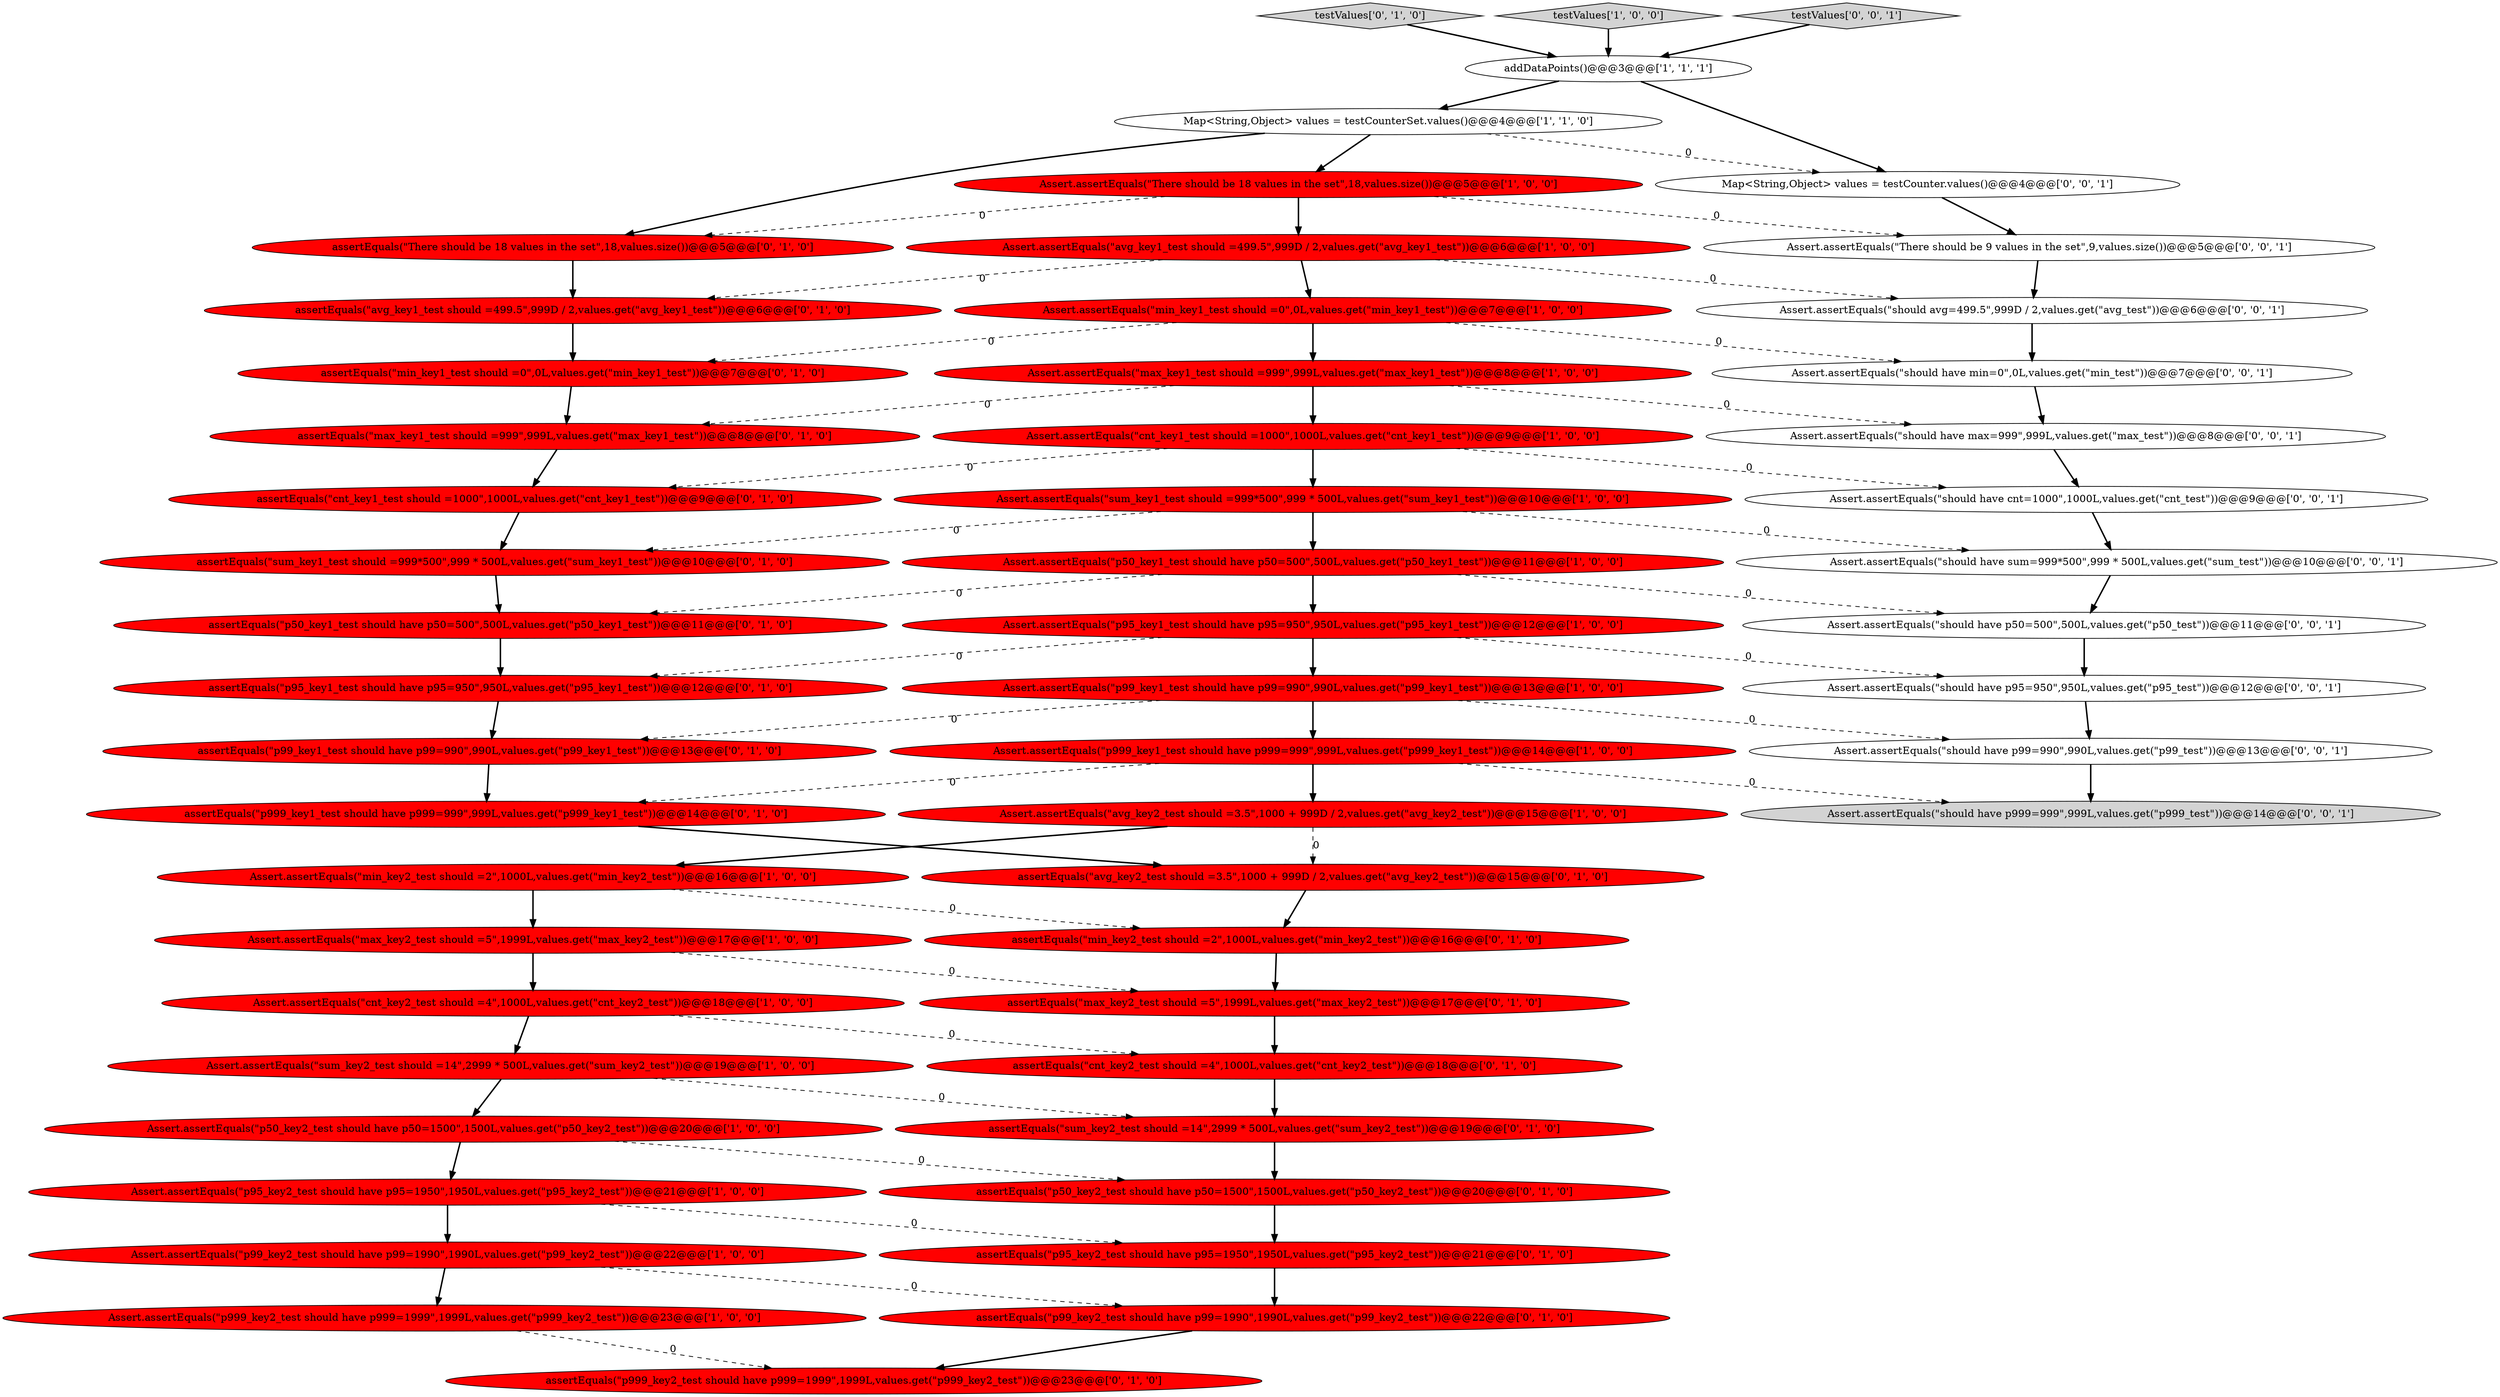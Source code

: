 digraph {
11 [style = filled, label = "addDataPoints()@@@3@@@['1', '1', '1']", fillcolor = white, shape = ellipse image = "AAA0AAABBB1BBB"];
41 [style = filled, label = "testValues['0', '1', '0']", fillcolor = lightgray, shape = diamond image = "AAA0AAABBB2BBB"];
6 [style = filled, label = "Assert.assertEquals(\"p999_key1_test should have p999=999\",999L,values.get(\"p999_key1_test\"))@@@14@@@['1', '0', '0']", fillcolor = red, shape = ellipse image = "AAA1AAABBB1BBB"];
16 [style = filled, label = "Assert.assertEquals(\"p50_key1_test should have p50=500\",500L,values.get(\"p50_key1_test\"))@@@11@@@['1', '0', '0']", fillcolor = red, shape = ellipse image = "AAA1AAABBB1BBB"];
19 [style = filled, label = "Assert.assertEquals(\"min_key1_test should =0\",0L,values.get(\"min_key1_test\"))@@@7@@@['1', '0', '0']", fillcolor = red, shape = ellipse image = "AAA1AAABBB1BBB"];
50 [style = filled, label = "Assert.assertEquals(\"should have cnt=1000\",1000L,values.get(\"cnt_test\"))@@@9@@@['0', '0', '1']", fillcolor = white, shape = ellipse image = "AAA0AAABBB3BBB"];
45 [style = filled, label = "Map<String,Object> values = testCounter.values()@@@4@@@['0', '0', '1']", fillcolor = white, shape = ellipse image = "AAA0AAABBB3BBB"];
34 [style = filled, label = "assertEquals(\"sum_key2_test should =14\",2999 * 500L,values.get(\"sum_key2_test\"))@@@19@@@['0', '1', '0']", fillcolor = red, shape = ellipse image = "AAA1AAABBB2BBB"];
29 [style = filled, label = "assertEquals(\"max_key2_test should =5\",1999L,values.get(\"max_key2_test\"))@@@17@@@['0', '1', '0']", fillcolor = red, shape = ellipse image = "AAA1AAABBB2BBB"];
49 [style = filled, label = "Assert.assertEquals(\"should have p999=999\",999L,values.get(\"p999_test\"))@@@14@@@['0', '0', '1']", fillcolor = lightgray, shape = ellipse image = "AAA0AAABBB3BBB"];
31 [style = filled, label = "assertEquals(\"p95_key2_test should have p95=1950\",1950L,values.get(\"p95_key2_test\"))@@@21@@@['0', '1', '0']", fillcolor = red, shape = ellipse image = "AAA1AAABBB2BBB"];
20 [style = filled, label = "Assert.assertEquals(\"sum_key2_test should =14\",2999 * 500L,values.get(\"sum_key2_test\"))@@@19@@@['1', '0', '0']", fillcolor = red, shape = ellipse image = "AAA1AAABBB1BBB"];
0 [style = filled, label = "Assert.assertEquals(\"cnt_key2_test should =4\",1000L,values.get(\"cnt_key2_test\"))@@@18@@@['1', '0', '0']", fillcolor = red, shape = ellipse image = "AAA1AAABBB1BBB"];
13 [style = filled, label = "testValues['1', '0', '0']", fillcolor = lightgray, shape = diamond image = "AAA0AAABBB1BBB"];
22 [style = filled, label = "assertEquals(\"max_key1_test should =999\",999L,values.get(\"max_key1_test\"))@@@8@@@['0', '1', '0']", fillcolor = red, shape = ellipse image = "AAA1AAABBB2BBB"];
8 [style = filled, label = "Assert.assertEquals(\"There should be 18 values in the set\",18,values.size())@@@5@@@['1', '0', '0']", fillcolor = red, shape = ellipse image = "AAA1AAABBB1BBB"];
28 [style = filled, label = "assertEquals(\"cnt_key1_test should =1000\",1000L,values.get(\"cnt_key1_test\"))@@@9@@@['0', '1', '0']", fillcolor = red, shape = ellipse image = "AAA1AAABBB2BBB"];
2 [style = filled, label = "Assert.assertEquals(\"cnt_key1_test should =1000\",1000L,values.get(\"cnt_key1_test\"))@@@9@@@['1', '0', '0']", fillcolor = red, shape = ellipse image = "AAA1AAABBB1BBB"];
12 [style = filled, label = "Assert.assertEquals(\"p50_key2_test should have p50=1500\",1500L,values.get(\"p50_key2_test\"))@@@20@@@['1', '0', '0']", fillcolor = red, shape = ellipse image = "AAA1AAABBB1BBB"];
30 [style = filled, label = "assertEquals(\"p50_key2_test should have p50=1500\",1500L,values.get(\"p50_key2_test\"))@@@20@@@['0', '1', '0']", fillcolor = red, shape = ellipse image = "AAA1AAABBB2BBB"];
25 [style = filled, label = "assertEquals(\"p50_key1_test should have p50=500\",500L,values.get(\"p50_key1_test\"))@@@11@@@['0', '1', '0']", fillcolor = red, shape = ellipse image = "AAA1AAABBB2BBB"];
47 [style = filled, label = "Assert.assertEquals(\"should have min=0\",0L,values.get(\"min_test\"))@@@7@@@['0', '0', '1']", fillcolor = white, shape = ellipse image = "AAA0AAABBB3BBB"];
10 [style = filled, label = "Assert.assertEquals(\"sum_key1_test should =999*500\",999 * 500L,values.get(\"sum_key1_test\"))@@@10@@@['1', '0', '0']", fillcolor = red, shape = ellipse image = "AAA1AAABBB1BBB"];
36 [style = filled, label = "assertEquals(\"min_key1_test should =0\",0L,values.get(\"min_key1_test\"))@@@7@@@['0', '1', '0']", fillcolor = red, shape = ellipse image = "AAA1AAABBB2BBB"];
43 [style = filled, label = "Assert.assertEquals(\"should have p95=950\",950L,values.get(\"p95_test\"))@@@12@@@['0', '0', '1']", fillcolor = white, shape = ellipse image = "AAA0AAABBB3BBB"];
21 [style = filled, label = "Assert.assertEquals(\"min_key2_test should =2\",1000L,values.get(\"min_key2_test\"))@@@16@@@['1', '0', '0']", fillcolor = red, shape = ellipse image = "AAA1AAABBB1BBB"];
27 [style = filled, label = "assertEquals(\"There should be 18 values in the set\",18,values.size())@@@5@@@['0', '1', '0']", fillcolor = red, shape = ellipse image = "AAA1AAABBB2BBB"];
35 [style = filled, label = "assertEquals(\"p999_key2_test should have p999=1999\",1999L,values.get(\"p999_key2_test\"))@@@23@@@['0', '1', '0']", fillcolor = red, shape = ellipse image = "AAA1AAABBB2BBB"];
17 [style = filled, label = "Assert.assertEquals(\"p99_key1_test should have p99=990\",990L,values.get(\"p99_key1_test\"))@@@13@@@['1', '0', '0']", fillcolor = red, shape = ellipse image = "AAA1AAABBB1BBB"];
9 [style = filled, label = "Assert.assertEquals(\"p999_key2_test should have p999=1999\",1999L,values.get(\"p999_key2_test\"))@@@23@@@['1', '0', '0']", fillcolor = red, shape = ellipse image = "AAA1AAABBB1BBB"];
42 [style = filled, label = "testValues['0', '0', '1']", fillcolor = lightgray, shape = diamond image = "AAA0AAABBB3BBB"];
33 [style = filled, label = "assertEquals(\"p999_key1_test should have p999=999\",999L,values.get(\"p999_key1_test\"))@@@14@@@['0', '1', '0']", fillcolor = red, shape = ellipse image = "AAA1AAABBB2BBB"];
51 [style = filled, label = "Assert.assertEquals(\"should have sum=999*500\",999 * 500L,values.get(\"sum_test\"))@@@10@@@['0', '0', '1']", fillcolor = white, shape = ellipse image = "AAA0AAABBB3BBB"];
3 [style = filled, label = "Assert.assertEquals(\"max_key2_test should =5\",1999L,values.get(\"max_key2_test\"))@@@17@@@['1', '0', '0']", fillcolor = red, shape = ellipse image = "AAA1AAABBB1BBB"];
15 [style = filled, label = "Assert.assertEquals(\"p99_key2_test should have p99=1990\",1990L,values.get(\"p99_key2_test\"))@@@22@@@['1', '0', '0']", fillcolor = red, shape = ellipse image = "AAA1AAABBB1BBB"];
32 [style = filled, label = "assertEquals(\"avg_key1_test should =499.5\",999D / 2,values.get(\"avg_key1_test\"))@@@6@@@['0', '1', '0']", fillcolor = red, shape = ellipse image = "AAA1AAABBB2BBB"];
7 [style = filled, label = "Map<String,Object> values = testCounterSet.values()@@@4@@@['1', '1', '0']", fillcolor = white, shape = ellipse image = "AAA0AAABBB1BBB"];
14 [style = filled, label = "Assert.assertEquals(\"p95_key1_test should have p95=950\",950L,values.get(\"p95_key1_test\"))@@@12@@@['1', '0', '0']", fillcolor = red, shape = ellipse image = "AAA1AAABBB1BBB"];
1 [style = filled, label = "Assert.assertEquals(\"avg_key1_test should =499.5\",999D / 2,values.get(\"avg_key1_test\"))@@@6@@@['1', '0', '0']", fillcolor = red, shape = ellipse image = "AAA1AAABBB1BBB"];
26 [style = filled, label = "assertEquals(\"p95_key1_test should have p95=950\",950L,values.get(\"p95_key1_test\"))@@@12@@@['0', '1', '0']", fillcolor = red, shape = ellipse image = "AAA1AAABBB2BBB"];
40 [style = filled, label = "assertEquals(\"min_key2_test should =2\",1000L,values.get(\"min_key2_test\"))@@@16@@@['0', '1', '0']", fillcolor = red, shape = ellipse image = "AAA1AAABBB2BBB"];
5 [style = filled, label = "Assert.assertEquals(\"p95_key2_test should have p95=1950\",1950L,values.get(\"p95_key2_test\"))@@@21@@@['1', '0', '0']", fillcolor = red, shape = ellipse image = "AAA1AAABBB1BBB"];
4 [style = filled, label = "Assert.assertEquals(\"avg_key2_test should =3.5\",1000 + 999D / 2,values.get(\"avg_key2_test\"))@@@15@@@['1', '0', '0']", fillcolor = red, shape = ellipse image = "AAA1AAABBB1BBB"];
48 [style = filled, label = "Assert.assertEquals(\"should avg=499.5\",999D / 2,values.get(\"avg_test\"))@@@6@@@['0', '0', '1']", fillcolor = white, shape = ellipse image = "AAA0AAABBB3BBB"];
44 [style = filled, label = "Assert.assertEquals(\"There should be 9 values in the set\",9,values.size())@@@5@@@['0', '0', '1']", fillcolor = white, shape = ellipse image = "AAA0AAABBB3BBB"];
52 [style = filled, label = "Assert.assertEquals(\"should have p50=500\",500L,values.get(\"p50_test\"))@@@11@@@['0', '0', '1']", fillcolor = white, shape = ellipse image = "AAA0AAABBB3BBB"];
24 [style = filled, label = "assertEquals(\"cnt_key2_test should =4\",1000L,values.get(\"cnt_key2_test\"))@@@18@@@['0', '1', '0']", fillcolor = red, shape = ellipse image = "AAA1AAABBB2BBB"];
23 [style = filled, label = "assertEquals(\"p99_key1_test should have p99=990\",990L,values.get(\"p99_key1_test\"))@@@13@@@['0', '1', '0']", fillcolor = red, shape = ellipse image = "AAA1AAABBB2BBB"];
18 [style = filled, label = "Assert.assertEquals(\"max_key1_test should =999\",999L,values.get(\"max_key1_test\"))@@@8@@@['1', '0', '0']", fillcolor = red, shape = ellipse image = "AAA1AAABBB1BBB"];
53 [style = filled, label = "Assert.assertEquals(\"should have max=999\",999L,values.get(\"max_test\"))@@@8@@@['0', '0', '1']", fillcolor = white, shape = ellipse image = "AAA0AAABBB3BBB"];
39 [style = filled, label = "assertEquals(\"sum_key1_test should =999*500\",999 * 500L,values.get(\"sum_key1_test\"))@@@10@@@['0', '1', '0']", fillcolor = red, shape = ellipse image = "AAA1AAABBB2BBB"];
37 [style = filled, label = "assertEquals(\"p99_key2_test should have p99=1990\",1990L,values.get(\"p99_key2_test\"))@@@22@@@['0', '1', '0']", fillcolor = red, shape = ellipse image = "AAA1AAABBB2BBB"];
46 [style = filled, label = "Assert.assertEquals(\"should have p99=990\",990L,values.get(\"p99_test\"))@@@13@@@['0', '0', '1']", fillcolor = white, shape = ellipse image = "AAA0AAABBB3BBB"];
38 [style = filled, label = "assertEquals(\"avg_key2_test should =3.5\",1000 + 999D / 2,values.get(\"avg_key2_test\"))@@@15@@@['0', '1', '0']", fillcolor = red, shape = ellipse image = "AAA1AAABBB2BBB"];
3->29 [style = dashed, label="0"];
47->53 [style = bold, label=""];
31->37 [style = bold, label=""];
19->18 [style = bold, label=""];
27->32 [style = bold, label=""];
16->52 [style = dashed, label="0"];
12->5 [style = bold, label=""];
1->48 [style = dashed, label="0"];
17->6 [style = bold, label=""];
18->22 [style = dashed, label="0"];
10->39 [style = dashed, label="0"];
4->38 [style = dashed, label="0"];
18->53 [style = dashed, label="0"];
16->25 [style = dashed, label="0"];
28->39 [style = bold, label=""];
15->37 [style = dashed, label="0"];
46->49 [style = bold, label=""];
11->45 [style = bold, label=""];
4->21 [style = bold, label=""];
5->15 [style = bold, label=""];
24->34 [style = bold, label=""];
14->17 [style = bold, label=""];
22->28 [style = bold, label=""];
19->47 [style = dashed, label="0"];
41->11 [style = bold, label=""];
12->30 [style = dashed, label="0"];
51->52 [style = bold, label=""];
18->2 [style = bold, label=""];
1->32 [style = dashed, label="0"];
7->8 [style = bold, label=""];
2->10 [style = bold, label=""];
2->50 [style = dashed, label="0"];
13->11 [style = bold, label=""];
34->30 [style = bold, label=""];
45->44 [style = bold, label=""];
6->33 [style = dashed, label="0"];
43->46 [style = bold, label=""];
3->0 [style = bold, label=""];
14->26 [style = dashed, label="0"];
9->35 [style = dashed, label="0"];
53->50 [style = bold, label=""];
6->49 [style = dashed, label="0"];
8->1 [style = bold, label=""];
6->4 [style = bold, label=""];
40->29 [style = bold, label=""];
52->43 [style = bold, label=""];
14->43 [style = dashed, label="0"];
10->51 [style = dashed, label="0"];
23->33 [style = bold, label=""];
10->16 [style = bold, label=""];
19->36 [style = dashed, label="0"];
20->34 [style = dashed, label="0"];
42->11 [style = bold, label=""];
15->9 [style = bold, label=""];
30->31 [style = bold, label=""];
44->48 [style = bold, label=""];
48->47 [style = bold, label=""];
50->51 [style = bold, label=""];
26->23 [style = bold, label=""];
7->45 [style = dashed, label="0"];
25->26 [style = bold, label=""];
20->12 [style = bold, label=""];
2->28 [style = dashed, label="0"];
21->40 [style = dashed, label="0"];
17->46 [style = dashed, label="0"];
7->27 [style = bold, label=""];
5->31 [style = dashed, label="0"];
0->24 [style = dashed, label="0"];
32->36 [style = bold, label=""];
16->14 [style = bold, label=""];
33->38 [style = bold, label=""];
0->20 [style = bold, label=""];
8->27 [style = dashed, label="0"];
39->25 [style = bold, label=""];
37->35 [style = bold, label=""];
17->23 [style = dashed, label="0"];
8->44 [style = dashed, label="0"];
1->19 [style = bold, label=""];
38->40 [style = bold, label=""];
29->24 [style = bold, label=""];
11->7 [style = bold, label=""];
21->3 [style = bold, label=""];
36->22 [style = bold, label=""];
}
